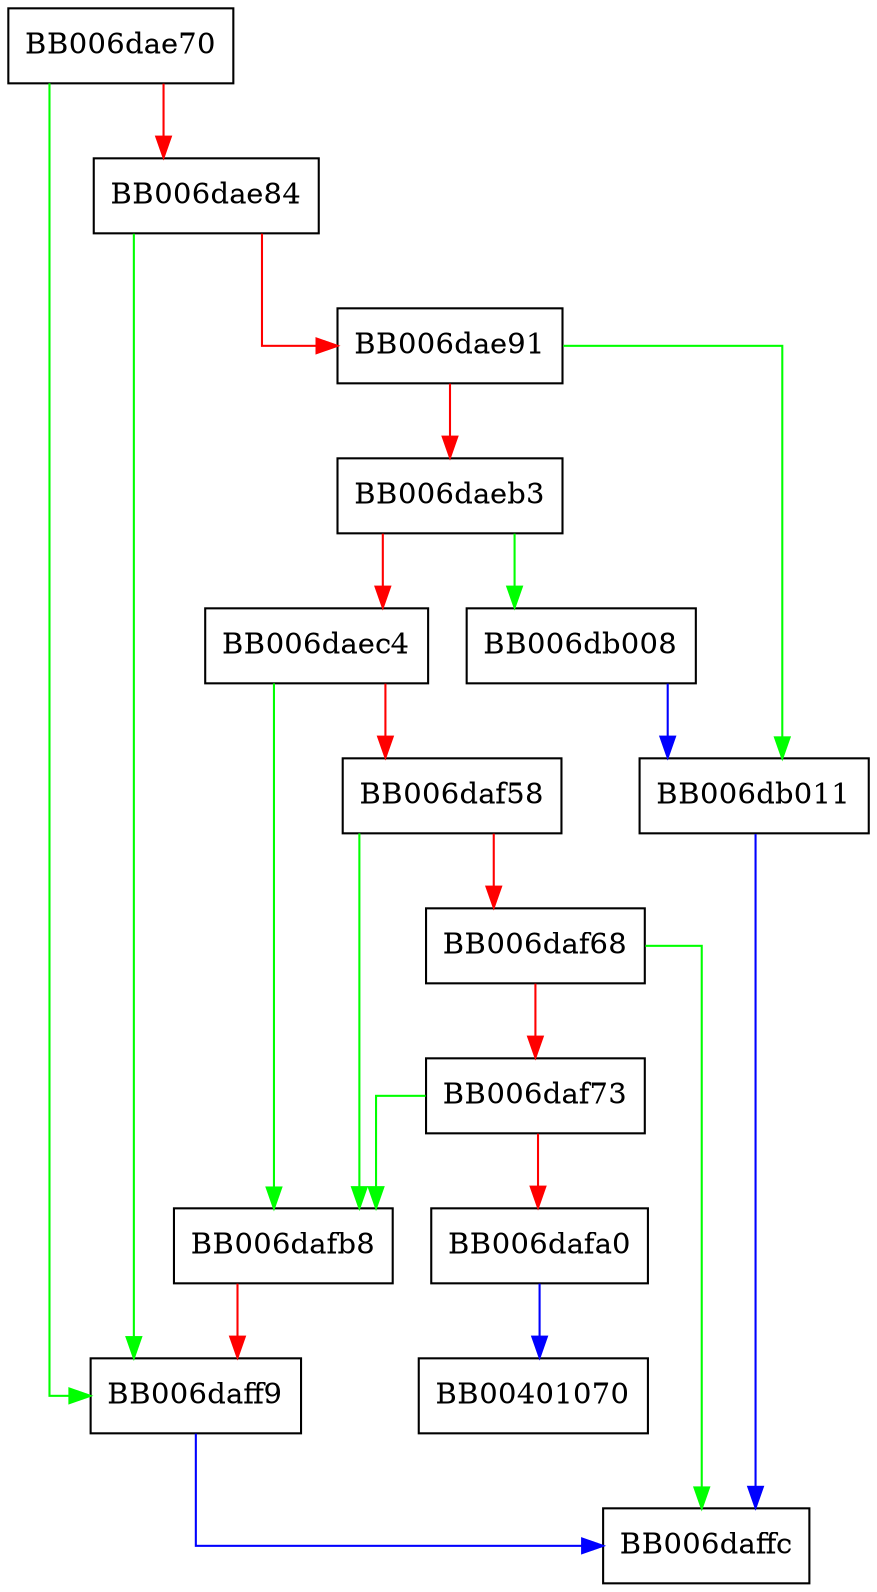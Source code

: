 digraph hmac_dup {
  node [shape="box"];
  graph [splines=ortho];
  BB006dae70 -> BB006daff9 [color="green"];
  BB006dae70 -> BB006dae84 [color="red"];
  BB006dae84 -> BB006daff9 [color="green"];
  BB006dae84 -> BB006dae91 [color="red"];
  BB006dae91 -> BB006db011 [color="green"];
  BB006dae91 -> BB006daeb3 [color="red"];
  BB006daeb3 -> BB006db008 [color="green"];
  BB006daeb3 -> BB006daec4 [color="red"];
  BB006daec4 -> BB006dafb8 [color="green"];
  BB006daec4 -> BB006daf58 [color="red"];
  BB006daf58 -> BB006dafb8 [color="green"];
  BB006daf58 -> BB006daf68 [color="red"];
  BB006daf68 -> BB006daffc [color="green"];
  BB006daf68 -> BB006daf73 [color="red"];
  BB006daf73 -> BB006dafb8 [color="green"];
  BB006daf73 -> BB006dafa0 [color="red"];
  BB006dafa0 -> BB00401070 [color="blue"];
  BB006dafb8 -> BB006daff9 [color="red"];
  BB006daff9 -> BB006daffc [color="blue"];
  BB006db008 -> BB006db011 [color="blue"];
  BB006db011 -> BB006daffc [color="blue"];
}